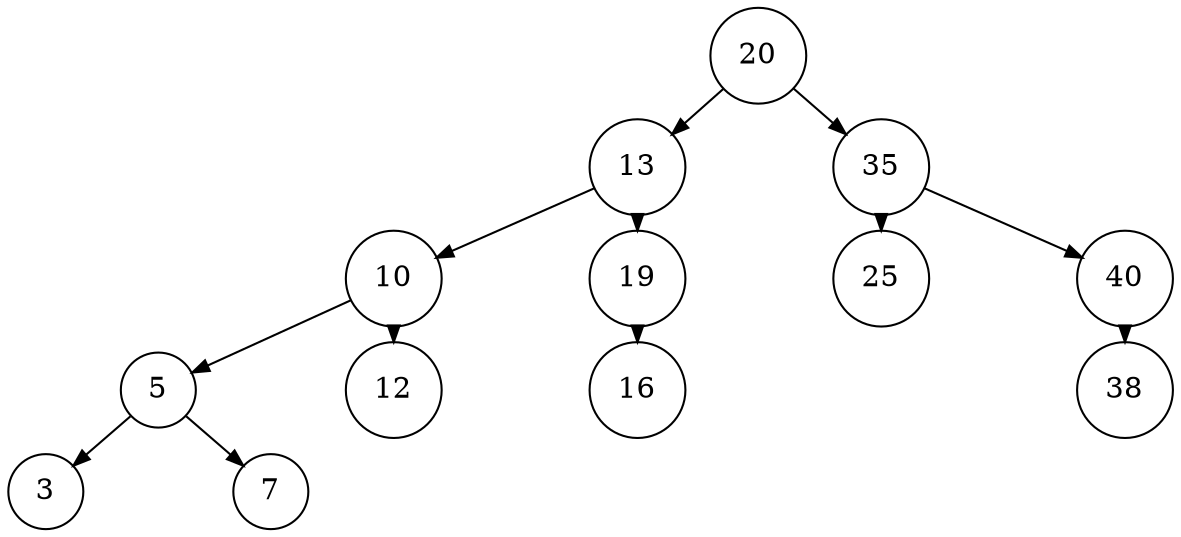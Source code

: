 digraph BST1d {
    nodesep=1;
    ranksep=0.1;
    margin=0;
    graph [ordering="out"]
    node [shape=circle];
    edge [arrowsize=0.8];
    20 -> 13;
    20 -> 35;
    13 -> 10;
    13 -> 19;
    35 -> 25;
    35 -> 40;
    10 -> 5;
    10 -> 12;
    19 -> 16 [side="left"];
    40 -> 38 [side="left"];
    5 -> 3;
    5 -> 7;
}
